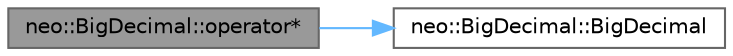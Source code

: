 digraph "neo::BigDecimal::operator*"
{
 // LATEX_PDF_SIZE
  bgcolor="transparent";
  edge [fontname=Helvetica,fontsize=10,labelfontname=Helvetica,labelfontsize=10];
  node [fontname=Helvetica,fontsize=10,shape=box,height=0.2,width=0.4];
  rankdir="LR";
  Node1 [id="Node000001",label="neo::BigDecimal::operator*",height=0.2,width=0.4,color="gray40", fillcolor="grey60", style="filled", fontcolor="black",tooltip=" "];
  Node1 -> Node2 [id="edge1_Node000001_Node000002",color="steelblue1",style="solid",tooltip=" "];
  Node2 [id="Node000002",label="neo::BigDecimal::BigDecimal",height=0.2,width=0.4,color="grey40", fillcolor="white", style="filled",URL="$classneo_1_1_big_decimal.html#a3916c64ca0374e8a2d4ee5898f0271b0",tooltip="Default constructor - creates a BigDecimal with value 0 and 0 decimals."];
}
